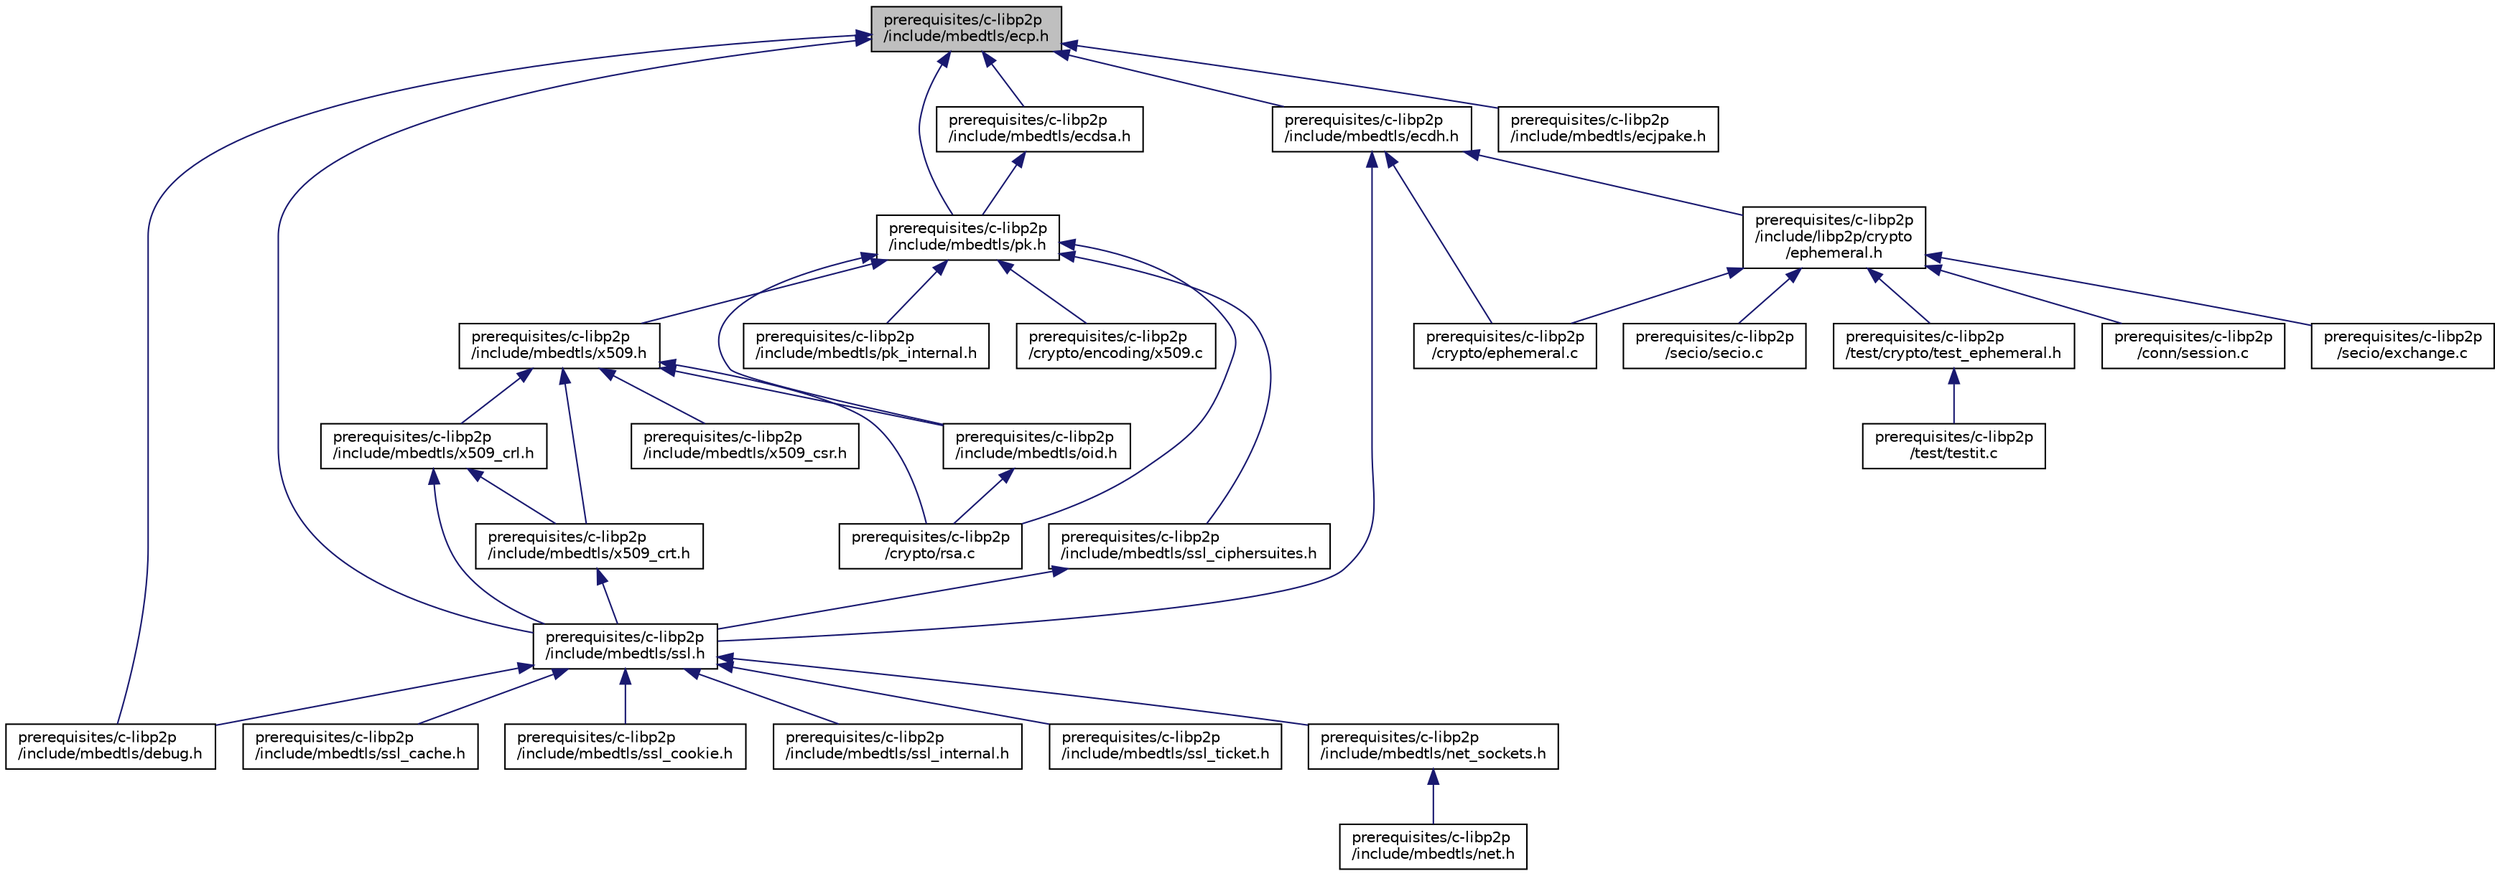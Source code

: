 digraph "prerequisites/c-libp2p/include/mbedtls/ecp.h"
{
  edge [fontname="Helvetica",fontsize="10",labelfontname="Helvetica",labelfontsize="10"];
  node [fontname="Helvetica",fontsize="10",shape=record];
  Node8 [label="prerequisites/c-libp2p\l/include/mbedtls/ecp.h",height=0.2,width=0.4,color="black", fillcolor="grey75", style="filled", fontcolor="black"];
  Node8 -> Node9 [dir="back",color="midnightblue",fontsize="10",style="solid",fontname="Helvetica"];
  Node9 [label="prerequisites/c-libp2p\l/include/mbedtls/ssl.h",height=0.2,width=0.4,color="black", fillcolor="white", style="filled",URL="$ssl_8h.html",tooltip="SSL/TLS functions. "];
  Node9 -> Node10 [dir="back",color="midnightblue",fontsize="10",style="solid",fontname="Helvetica"];
  Node10 [label="prerequisites/c-libp2p\l/include/mbedtls/debug.h",height=0.2,width=0.4,color="black", fillcolor="white", style="filled",URL="$debug_8h.html",tooltip="Functions for controlling and providing debug output from the library. "];
  Node9 -> Node11 [dir="back",color="midnightblue",fontsize="10",style="solid",fontname="Helvetica"];
  Node11 [label="prerequisites/c-libp2p\l/include/mbedtls/net_sockets.h",height=0.2,width=0.4,color="black", fillcolor="white", style="filled",URL="$net__sockets_8h.html",tooltip="Network communication functions. "];
  Node11 -> Node12 [dir="back",color="midnightblue",fontsize="10",style="solid",fontname="Helvetica"];
  Node12 [label="prerequisites/c-libp2p\l/include/mbedtls/net.h",height=0.2,width=0.4,color="black", fillcolor="white", style="filled",URL="$c-libp2p_2include_2mbedtls_2net_8h_source.html"];
  Node9 -> Node13 [dir="back",color="midnightblue",fontsize="10",style="solid",fontname="Helvetica"];
  Node13 [label="prerequisites/c-libp2p\l/include/mbedtls/ssl_cache.h",height=0.2,width=0.4,color="black", fillcolor="white", style="filled",URL="$ssl__cache_8h.html",tooltip="SSL session cache implementation. "];
  Node9 -> Node14 [dir="back",color="midnightblue",fontsize="10",style="solid",fontname="Helvetica"];
  Node14 [label="prerequisites/c-libp2p\l/include/mbedtls/ssl_cookie.h",height=0.2,width=0.4,color="black", fillcolor="white", style="filled",URL="$ssl__cookie_8h.html",tooltip="DTLS cookie callbacks implementation. "];
  Node9 -> Node15 [dir="back",color="midnightblue",fontsize="10",style="solid",fontname="Helvetica"];
  Node15 [label="prerequisites/c-libp2p\l/include/mbedtls/ssl_internal.h",height=0.2,width=0.4,color="black", fillcolor="white", style="filled",URL="$ssl__internal_8h_source.html"];
  Node9 -> Node16 [dir="back",color="midnightblue",fontsize="10",style="solid",fontname="Helvetica"];
  Node16 [label="prerequisites/c-libp2p\l/include/mbedtls/ssl_ticket.h",height=0.2,width=0.4,color="black", fillcolor="white", style="filled",URL="$ssl__ticket_8h.html",tooltip="Internal functions shared by the SSL modules. "];
  Node8 -> Node17 [dir="back",color="midnightblue",fontsize="10",style="solid",fontname="Helvetica"];
  Node17 [label="prerequisites/c-libp2p\l/include/mbedtls/pk.h",height=0.2,width=0.4,color="black", fillcolor="white", style="filled",URL="$pk_8h.html",tooltip="Public Key abstraction layer. "];
  Node17 -> Node18 [dir="back",color="midnightblue",fontsize="10",style="solid",fontname="Helvetica"];
  Node18 [label="prerequisites/c-libp2p\l/crypto/encoding/x509.c",height=0.2,width=0.4,color="black", fillcolor="white", style="filled",URL="$crypto_2encoding_2x509_8c_source.html"];
  Node17 -> Node19 [dir="back",color="midnightblue",fontsize="10",style="solid",fontname="Helvetica"];
  Node19 [label="prerequisites/c-libp2p\l/crypto/rsa.c",height=0.2,width=0.4,color="black", fillcolor="white", style="filled",URL="$crypto_2rsa_8c_source.html"];
  Node17 -> Node20 [dir="back",color="midnightblue",fontsize="10",style="solid",fontname="Helvetica"];
  Node20 [label="prerequisites/c-libp2p\l/include/mbedtls/ssl_ciphersuites.h",height=0.2,width=0.4,color="black", fillcolor="white", style="filled",URL="$ssl__ciphersuites_8h.html",tooltip="SSL Ciphersuites for mbed TLS. "];
  Node20 -> Node9 [dir="back",color="midnightblue",fontsize="10",style="solid",fontname="Helvetica"];
  Node17 -> Node21 [dir="back",color="midnightblue",fontsize="10",style="solid",fontname="Helvetica"];
  Node21 [label="prerequisites/c-libp2p\l/include/mbedtls/x509.h",height=0.2,width=0.4,color="black", fillcolor="white", style="filled",URL="$mbedtls_2x509_8h_source.html"];
  Node21 -> Node19 [dir="back",color="midnightblue",fontsize="10",style="solid",fontname="Helvetica"];
  Node21 -> Node22 [dir="back",color="midnightblue",fontsize="10",style="solid",fontname="Helvetica"];
  Node22 [label="prerequisites/c-libp2p\l/include/mbedtls/x509_crt.h",height=0.2,width=0.4,color="black", fillcolor="white", style="filled",URL="$x509__crt_8h.html",tooltip="X.509 certificate parsing and writing. "];
  Node22 -> Node9 [dir="back",color="midnightblue",fontsize="10",style="solid",fontname="Helvetica"];
  Node21 -> Node23 [dir="back",color="midnightblue",fontsize="10",style="solid",fontname="Helvetica"];
  Node23 [label="prerequisites/c-libp2p\l/include/mbedtls/x509_crl.h",height=0.2,width=0.4,color="black", fillcolor="white", style="filled",URL="$c-libp2p_2include_2mbedtls_2x509__crl_8h_source.html"];
  Node23 -> Node22 [dir="back",color="midnightblue",fontsize="10",style="solid",fontname="Helvetica"];
  Node23 -> Node9 [dir="back",color="midnightblue",fontsize="10",style="solid",fontname="Helvetica"];
  Node21 -> Node24 [dir="back",color="midnightblue",fontsize="10",style="solid",fontname="Helvetica"];
  Node24 [label="prerequisites/c-libp2p\l/include/mbedtls/oid.h",height=0.2,width=0.4,color="black", fillcolor="white", style="filled",URL="$oid_8h.html",tooltip="Object Identifier (OID) database. "];
  Node24 -> Node19 [dir="back",color="midnightblue",fontsize="10",style="solid",fontname="Helvetica"];
  Node21 -> Node25 [dir="back",color="midnightblue",fontsize="10",style="solid",fontname="Helvetica"];
  Node25 [label="prerequisites/c-libp2p\l/include/mbedtls/x509_csr.h",height=0.2,width=0.4,color="black", fillcolor="white", style="filled",URL="$x509__csr_8h.html",tooltip="X.509 certificate signing request parsing and writing. "];
  Node17 -> Node24 [dir="back",color="midnightblue",fontsize="10",style="solid",fontname="Helvetica"];
  Node17 -> Node26 [dir="back",color="midnightblue",fontsize="10",style="solid",fontname="Helvetica"];
  Node26 [label="prerequisites/c-libp2p\l/include/mbedtls/pk_internal.h",height=0.2,width=0.4,color="black", fillcolor="white", style="filled",URL="$pk__internal_8h_source.html"];
  Node8 -> Node27 [dir="back",color="midnightblue",fontsize="10",style="solid",fontname="Helvetica"];
  Node27 [label="prerequisites/c-libp2p\l/include/mbedtls/ecdsa.h",height=0.2,width=0.4,color="black", fillcolor="white", style="filled",URL="$c-libp2p_2include_2mbedtls_2ecdsa_8h_source.html"];
  Node27 -> Node17 [dir="back",color="midnightblue",fontsize="10",style="solid",fontname="Helvetica"];
  Node8 -> Node28 [dir="back",color="midnightblue",fontsize="10",style="solid",fontname="Helvetica"];
  Node28 [label="prerequisites/c-libp2p\l/include/mbedtls/ecdh.h",height=0.2,width=0.4,color="black", fillcolor="white", style="filled",URL="$c-libp2p_2include_2mbedtls_2ecdh_8h_source.html"];
  Node28 -> Node29 [dir="back",color="midnightblue",fontsize="10",style="solid",fontname="Helvetica"];
  Node29 [label="prerequisites/c-libp2p\l/crypto/ephemeral.c",height=0.2,width=0.4,color="black", fillcolor="white", style="filled",URL="$ephemeral_8c_source.html"];
  Node28 -> Node30 [dir="back",color="midnightblue",fontsize="10",style="solid",fontname="Helvetica"];
  Node30 [label="prerequisites/c-libp2p\l/include/libp2p/crypto\l/ephemeral.h",height=0.2,width=0.4,color="black", fillcolor="white", style="filled",URL="$ephemeral_8h_source.html"];
  Node30 -> Node31 [dir="back",color="midnightblue",fontsize="10",style="solid",fontname="Helvetica"];
  Node31 [label="prerequisites/c-libp2p\l/conn/session.c",height=0.2,width=0.4,color="black", fillcolor="white", style="filled",URL="$conn_2session_8c_source.html"];
  Node30 -> Node29 [dir="back",color="midnightblue",fontsize="10",style="solid",fontname="Helvetica"];
  Node30 -> Node32 [dir="back",color="midnightblue",fontsize="10",style="solid",fontname="Helvetica"];
  Node32 [label="prerequisites/c-libp2p\l/secio/exchange.c",height=0.2,width=0.4,color="black", fillcolor="white", style="filled",URL="$exchange_8c_source.html"];
  Node30 -> Node33 [dir="back",color="midnightblue",fontsize="10",style="solid",fontname="Helvetica"];
  Node33 [label="prerequisites/c-libp2p\l/secio/secio.c",height=0.2,width=0.4,color="black", fillcolor="white", style="filled",URL="$secio_8c_source.html"];
  Node30 -> Node34 [dir="back",color="midnightblue",fontsize="10",style="solid",fontname="Helvetica"];
  Node34 [label="prerequisites/c-libp2p\l/test/crypto/test_ephemeral.h",height=0.2,width=0.4,color="black", fillcolor="white", style="filled",URL="$test__ephemeral_8h_source.html"];
  Node34 -> Node35 [dir="back",color="midnightblue",fontsize="10",style="solid",fontname="Helvetica"];
  Node35 [label="prerequisites/c-libp2p\l/test/testit.c",height=0.2,width=0.4,color="black", fillcolor="white", style="filled",URL="$c-libp2p_2test_2testit_8c_source.html"];
  Node28 -> Node9 [dir="back",color="midnightblue",fontsize="10",style="solid",fontname="Helvetica"];
  Node8 -> Node10 [dir="back",color="midnightblue",fontsize="10",style="solid",fontname="Helvetica"];
  Node8 -> Node36 [dir="back",color="midnightblue",fontsize="10",style="solid",fontname="Helvetica"];
  Node36 [label="prerequisites/c-libp2p\l/include/mbedtls/ecjpake.h",height=0.2,width=0.4,color="black", fillcolor="white", style="filled",URL="$ecjpake_8h.html",tooltip="Elliptic curve J-PAKE. "];
}

